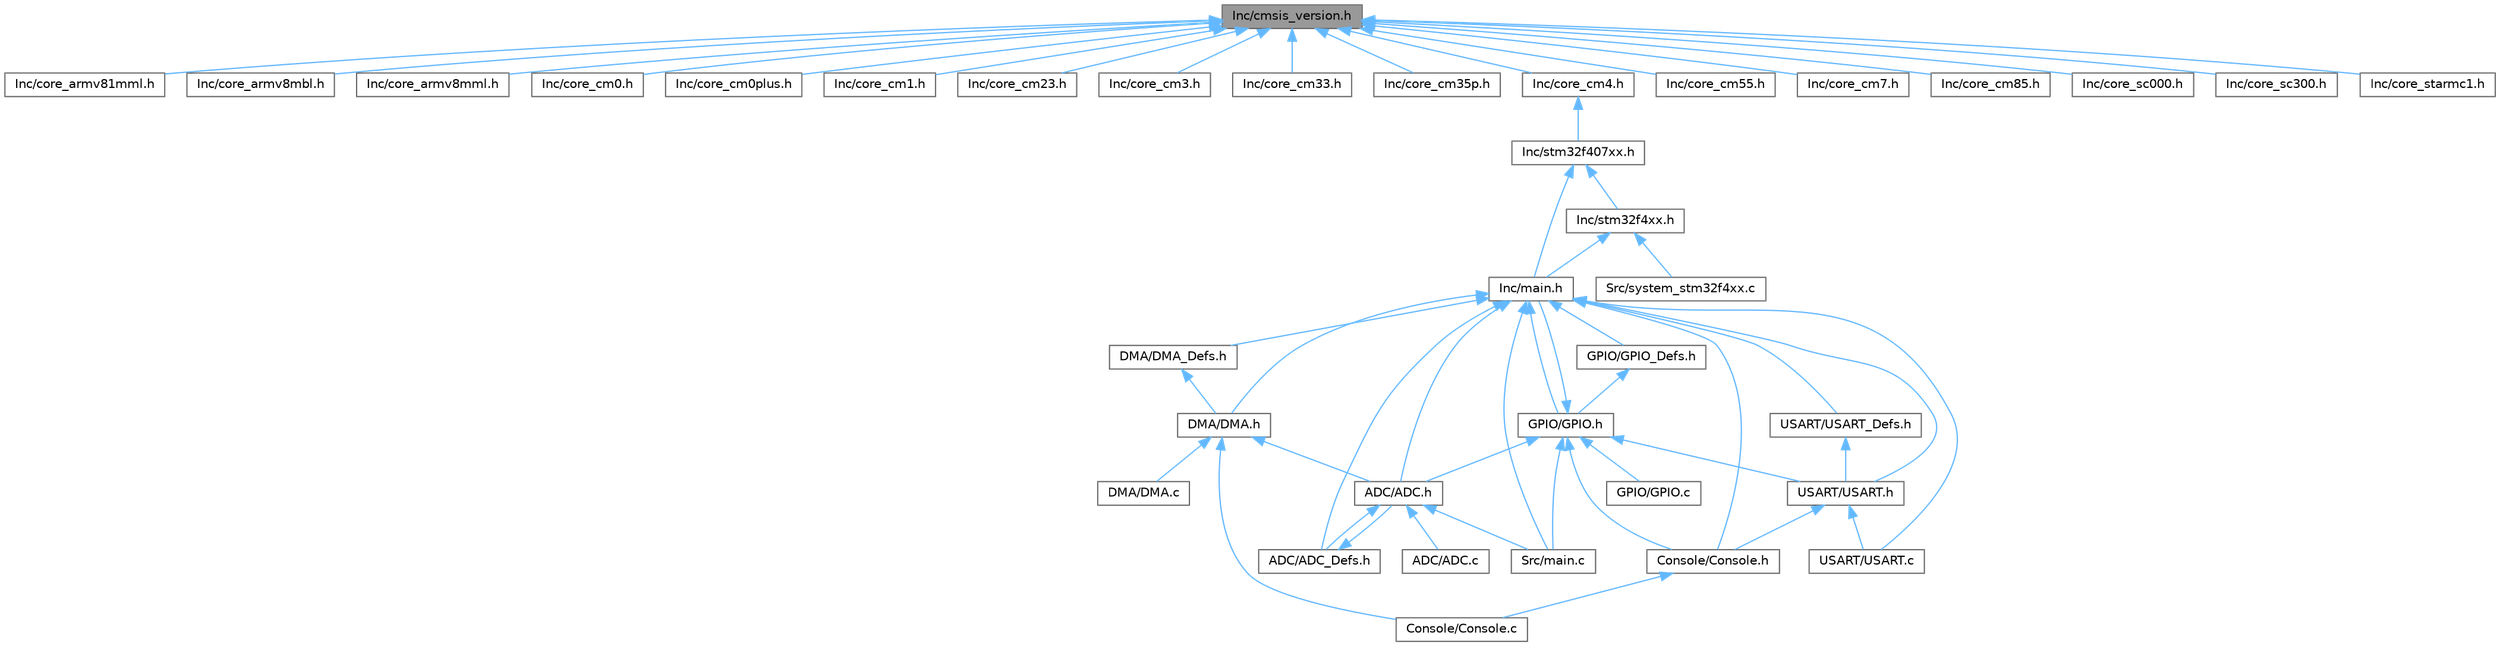 digraph "Inc/cmsis_version.h"
{
 // LATEX_PDF_SIZE
  bgcolor="transparent";
  edge [fontname=Helvetica,fontsize=10,labelfontname=Helvetica,labelfontsize=10];
  node [fontname=Helvetica,fontsize=10,shape=box,height=0.2,width=0.4];
  Node1 [id="Node000001",label="Inc/cmsis_version.h",height=0.2,width=0.4,color="gray40", fillcolor="grey60", style="filled", fontcolor="black",tooltip="CMSIS Core(M) Version definitions."];
  Node1 -> Node2 [id="edge105_Node000001_Node000002",dir="back",color="steelblue1",style="solid",tooltip=" "];
  Node2 [id="Node000002",label="Inc/core_armv81mml.h",height=0.2,width=0.4,color="grey40", fillcolor="white", style="filled",URL="$core__armv81mml_8h.html",tooltip="CMSIS Armv8.1-M Mainline Core Peripheral Access Layer Header File."];
  Node1 -> Node3 [id="edge106_Node000001_Node000003",dir="back",color="steelblue1",style="solid",tooltip=" "];
  Node3 [id="Node000003",label="Inc/core_armv8mbl.h",height=0.2,width=0.4,color="grey40", fillcolor="white", style="filled",URL="$core__armv8mbl_8h.html",tooltip="CMSIS Armv8-M Baseline Core Peripheral Access Layer Header File."];
  Node1 -> Node4 [id="edge107_Node000001_Node000004",dir="back",color="steelblue1",style="solid",tooltip=" "];
  Node4 [id="Node000004",label="Inc/core_armv8mml.h",height=0.2,width=0.4,color="grey40", fillcolor="white", style="filled",URL="$core__armv8mml_8h.html",tooltip="CMSIS Armv8-M Mainline Core Peripheral Access Layer Header File."];
  Node1 -> Node5 [id="edge108_Node000001_Node000005",dir="back",color="steelblue1",style="solid",tooltip=" "];
  Node5 [id="Node000005",label="Inc/core_cm0.h",height=0.2,width=0.4,color="grey40", fillcolor="white", style="filled",URL="$core__cm0_8h.html",tooltip="CMSIS Cortex-M0 Core Peripheral Access Layer Header File."];
  Node1 -> Node6 [id="edge109_Node000001_Node000006",dir="back",color="steelblue1",style="solid",tooltip=" "];
  Node6 [id="Node000006",label="Inc/core_cm0plus.h",height=0.2,width=0.4,color="grey40", fillcolor="white", style="filled",URL="$core__cm0plus_8h.html",tooltip="CMSIS Cortex-M0+ Core Peripheral Access Layer Header File."];
  Node1 -> Node7 [id="edge110_Node000001_Node000007",dir="back",color="steelblue1",style="solid",tooltip=" "];
  Node7 [id="Node000007",label="Inc/core_cm1.h",height=0.2,width=0.4,color="grey40", fillcolor="white", style="filled",URL="$core__cm1_8h.html",tooltip="CMSIS Cortex-M1 Core Peripheral Access Layer Header File."];
  Node1 -> Node8 [id="edge111_Node000001_Node000008",dir="back",color="steelblue1",style="solid",tooltip=" "];
  Node8 [id="Node000008",label="Inc/core_cm23.h",height=0.2,width=0.4,color="grey40", fillcolor="white", style="filled",URL="$core__cm23_8h.html",tooltip="CMSIS Cortex-M23 Core Peripheral Access Layer Header File."];
  Node1 -> Node9 [id="edge112_Node000001_Node000009",dir="back",color="steelblue1",style="solid",tooltip=" "];
  Node9 [id="Node000009",label="Inc/core_cm3.h",height=0.2,width=0.4,color="grey40", fillcolor="white", style="filled",URL="$core__cm3_8h.html",tooltip="CMSIS Cortex-M3 Core Peripheral Access Layer Header File."];
  Node1 -> Node10 [id="edge113_Node000001_Node000010",dir="back",color="steelblue1",style="solid",tooltip=" "];
  Node10 [id="Node000010",label="Inc/core_cm33.h",height=0.2,width=0.4,color="grey40", fillcolor="white", style="filled",URL="$core__cm33_8h.html",tooltip="CMSIS Cortex-M33 Core Peripheral Access Layer Header File."];
  Node1 -> Node11 [id="edge114_Node000001_Node000011",dir="back",color="steelblue1",style="solid",tooltip=" "];
  Node11 [id="Node000011",label="Inc/core_cm35p.h",height=0.2,width=0.4,color="grey40", fillcolor="white", style="filled",URL="$core__cm35p_8h.html",tooltip="CMSIS Cortex-M35P Core Peripheral Access Layer Header File."];
  Node1 -> Node12 [id="edge115_Node000001_Node000012",dir="back",color="steelblue1",style="solid",tooltip=" "];
  Node12 [id="Node000012",label="Inc/core_cm4.h",height=0.2,width=0.4,color="grey40", fillcolor="white", style="filled",URL="$core__cm4_8h.html",tooltip="CMSIS Cortex-M4 Core Peripheral Access Layer Header File."];
  Node12 -> Node13 [id="edge116_Node000012_Node000013",dir="back",color="steelblue1",style="solid",tooltip=" "];
  Node13 [id="Node000013",label="Inc/stm32f407xx.h",height=0.2,width=0.4,color="grey40", fillcolor="white", style="filled",URL="$stm32f407xx_8h.html",tooltip="CMSIS STM32F407xx Device Peripheral Access Layer Header File."];
  Node13 -> Node14 [id="edge117_Node000013_Node000014",dir="back",color="steelblue1",style="solid",tooltip=" "];
  Node14 [id="Node000014",label="Inc/main.h",height=0.2,width=0.4,color="grey40", fillcolor="white", style="filled",URL="$main_8h_source.html",tooltip=" "];
  Node14 -> Node15 [id="edge118_Node000014_Node000015",dir="back",color="steelblue1",style="solid",tooltip=" "];
  Node15 [id="Node000015",label="ADC/ADC.h",height=0.2,width=0.4,color="grey40", fillcolor="white", style="filled",URL="$_a_d_c_8h_source.html",tooltip=" "];
  Node15 -> Node16 [id="edge119_Node000015_Node000016",dir="back",color="steelblue1",style="solid",tooltip=" "];
  Node16 [id="Node000016",label="ADC/ADC.c",height=0.2,width=0.4,color="grey40", fillcolor="white", style="filled",URL="$_a_d_c_8c_source.html",tooltip=" "];
  Node15 -> Node17 [id="edge120_Node000015_Node000017",dir="back",color="steelblue1",style="solid",tooltip=" "];
  Node17 [id="Node000017",label="ADC/ADC_Defs.h",height=0.2,width=0.4,color="grey40", fillcolor="white", style="filled",URL="$_a_d_c___defs_8h.html",tooltip=" "];
  Node17 -> Node15 [id="edge121_Node000017_Node000015",dir="back",color="steelblue1",style="solid",tooltip=" "];
  Node15 -> Node18 [id="edge122_Node000015_Node000018",dir="back",color="steelblue1",style="solid",tooltip=" "];
  Node18 [id="Node000018",label="Src/main.c",height=0.2,width=0.4,color="grey40", fillcolor="white", style="filled",URL="$main_8c.html",tooltip=" "];
  Node14 -> Node17 [id="edge123_Node000014_Node000017",dir="back",color="steelblue1",style="solid",tooltip=" "];
  Node14 -> Node19 [id="edge124_Node000014_Node000019",dir="back",color="steelblue1",style="solid",tooltip=" "];
  Node19 [id="Node000019",label="Console/Console.h",height=0.2,width=0.4,color="grey40", fillcolor="white", style="filled",URL="$_console_8h_source.html",tooltip=" "];
  Node19 -> Node20 [id="edge125_Node000019_Node000020",dir="back",color="steelblue1",style="solid",tooltip=" "];
  Node20 [id="Node000020",label="Console/Console.c",height=0.2,width=0.4,color="grey40", fillcolor="white", style="filled",URL="$_console_8c_source.html",tooltip=" "];
  Node14 -> Node21 [id="edge126_Node000014_Node000021",dir="back",color="steelblue1",style="solid",tooltip=" "];
  Node21 [id="Node000021",label="DMA/DMA.h",height=0.2,width=0.4,color="grey40", fillcolor="white", style="filled",URL="$_d_m_a_8h_source.html",tooltip=" "];
  Node21 -> Node15 [id="edge127_Node000021_Node000015",dir="back",color="steelblue1",style="solid",tooltip=" "];
  Node21 -> Node20 [id="edge128_Node000021_Node000020",dir="back",color="steelblue1",style="solid",tooltip=" "];
  Node21 -> Node22 [id="edge129_Node000021_Node000022",dir="back",color="steelblue1",style="solid",tooltip=" "];
  Node22 [id="Node000022",label="DMA/DMA.c",height=0.2,width=0.4,color="grey40", fillcolor="white", style="filled",URL="$_d_m_a_8c_source.html",tooltip=" "];
  Node14 -> Node23 [id="edge130_Node000014_Node000023",dir="back",color="steelblue1",style="solid",tooltip=" "];
  Node23 [id="Node000023",label="DMA/DMA_Defs.h",height=0.2,width=0.4,color="grey40", fillcolor="white", style="filled",URL="$_d_m_a___defs_8h_source.html",tooltip=" "];
  Node23 -> Node21 [id="edge131_Node000023_Node000021",dir="back",color="steelblue1",style="solid",tooltip=" "];
  Node14 -> Node24 [id="edge132_Node000014_Node000024",dir="back",color="steelblue1",style="solid",tooltip=" "];
  Node24 [id="Node000024",label="GPIO/GPIO.h",height=0.2,width=0.4,color="grey40", fillcolor="white", style="filled",URL="$_g_p_i_o_8h_source.html",tooltip=" "];
  Node24 -> Node15 [id="edge133_Node000024_Node000015",dir="back",color="steelblue1",style="solid",tooltip=" "];
  Node24 -> Node19 [id="edge134_Node000024_Node000019",dir="back",color="steelblue1",style="solid",tooltip=" "];
  Node24 -> Node25 [id="edge135_Node000024_Node000025",dir="back",color="steelblue1",style="solid",tooltip=" "];
  Node25 [id="Node000025",label="GPIO/GPIO.c",height=0.2,width=0.4,color="grey40", fillcolor="white", style="filled",URL="$_g_p_i_o_8c_source.html",tooltip=" "];
  Node24 -> Node14 [id="edge136_Node000024_Node000014",dir="back",color="steelblue1",style="solid",tooltip=" "];
  Node24 -> Node18 [id="edge137_Node000024_Node000018",dir="back",color="steelblue1",style="solid",tooltip=" "];
  Node24 -> Node26 [id="edge138_Node000024_Node000026",dir="back",color="steelblue1",style="solid",tooltip=" "];
  Node26 [id="Node000026",label="USART/USART.h",height=0.2,width=0.4,color="grey40", fillcolor="white", style="filled",URL="$_u_s_a_r_t_8h_source.html",tooltip=" "];
  Node26 -> Node19 [id="edge139_Node000026_Node000019",dir="back",color="steelblue1",style="solid",tooltip=" "];
  Node26 -> Node27 [id="edge140_Node000026_Node000027",dir="back",color="steelblue1",style="solid",tooltip=" "];
  Node27 [id="Node000027",label="USART/USART.c",height=0.2,width=0.4,color="grey40", fillcolor="white", style="filled",URL="$_u_s_a_r_t_8c_source.html",tooltip=" "];
  Node14 -> Node28 [id="edge141_Node000014_Node000028",dir="back",color="steelblue1",style="solid",tooltip=" "];
  Node28 [id="Node000028",label="GPIO/GPIO_Defs.h",height=0.2,width=0.4,color="grey40", fillcolor="white", style="filled",URL="$_g_p_i_o___defs_8h_source.html",tooltip=" "];
  Node28 -> Node24 [id="edge142_Node000028_Node000024",dir="back",color="steelblue1",style="solid",tooltip=" "];
  Node14 -> Node18 [id="edge143_Node000014_Node000018",dir="back",color="steelblue1",style="solid",tooltip=" "];
  Node14 -> Node27 [id="edge144_Node000014_Node000027",dir="back",color="steelblue1",style="solid",tooltip=" "];
  Node14 -> Node26 [id="edge145_Node000014_Node000026",dir="back",color="steelblue1",style="solid",tooltip=" "];
  Node14 -> Node29 [id="edge146_Node000014_Node000029",dir="back",color="steelblue1",style="solid",tooltip=" "];
  Node29 [id="Node000029",label="USART/USART_Defs.h",height=0.2,width=0.4,color="grey40", fillcolor="white", style="filled",URL="$_u_s_a_r_t___defs_8h_source.html",tooltip=" "];
  Node29 -> Node26 [id="edge147_Node000029_Node000026",dir="back",color="steelblue1",style="solid",tooltip=" "];
  Node13 -> Node30 [id="edge148_Node000013_Node000030",dir="back",color="steelblue1",style="solid",tooltip=" "];
  Node30 [id="Node000030",label="Inc/stm32f4xx.h",height=0.2,width=0.4,color="grey40", fillcolor="white", style="filled",URL="$stm32f4xx_8h.html",tooltip="CMSIS STM32F4xx Device Peripheral Access Layer Header File."];
  Node30 -> Node14 [id="edge149_Node000030_Node000014",dir="back",color="steelblue1",style="solid",tooltip=" "];
  Node30 -> Node31 [id="edge150_Node000030_Node000031",dir="back",color="steelblue1",style="solid",tooltip=" "];
  Node31 [id="Node000031",label="Src/system_stm32f4xx.c",height=0.2,width=0.4,color="grey40", fillcolor="white", style="filled",URL="$system__stm32f4xx_8c.html",tooltip="CMSIS Cortex-M4 Device Peripheral Access Layer System Source File."];
  Node1 -> Node32 [id="edge151_Node000001_Node000032",dir="back",color="steelblue1",style="solid",tooltip=" "];
  Node32 [id="Node000032",label="Inc/core_cm55.h",height=0.2,width=0.4,color="grey40", fillcolor="white", style="filled",URL="$core__cm55_8h.html",tooltip="CMSIS Cortex-M55 Core Peripheral Access Layer Header File."];
  Node1 -> Node33 [id="edge152_Node000001_Node000033",dir="back",color="steelblue1",style="solid",tooltip=" "];
  Node33 [id="Node000033",label="Inc/core_cm7.h",height=0.2,width=0.4,color="grey40", fillcolor="white", style="filled",URL="$core__cm7_8h.html",tooltip="CMSIS Cortex-M7 Core Peripheral Access Layer Header File."];
  Node1 -> Node34 [id="edge153_Node000001_Node000034",dir="back",color="steelblue1",style="solid",tooltip=" "];
  Node34 [id="Node000034",label="Inc/core_cm85.h",height=0.2,width=0.4,color="grey40", fillcolor="white", style="filled",URL="$core__cm85_8h.html",tooltip="CMSIS Cortex-M85 Core Peripheral Access Layer Header File."];
  Node1 -> Node35 [id="edge154_Node000001_Node000035",dir="back",color="steelblue1",style="solid",tooltip=" "];
  Node35 [id="Node000035",label="Inc/core_sc000.h",height=0.2,width=0.4,color="grey40", fillcolor="white", style="filled",URL="$core__sc000_8h.html",tooltip="CMSIS SC000 Core Peripheral Access Layer Header File."];
  Node1 -> Node36 [id="edge155_Node000001_Node000036",dir="back",color="steelblue1",style="solid",tooltip=" "];
  Node36 [id="Node000036",label="Inc/core_sc300.h",height=0.2,width=0.4,color="grey40", fillcolor="white", style="filled",URL="$core__sc300_8h.html",tooltip="CMSIS SC300 Core Peripheral Access Layer Header File."];
  Node1 -> Node37 [id="edge156_Node000001_Node000037",dir="back",color="steelblue1",style="solid",tooltip=" "];
  Node37 [id="Node000037",label="Inc/core_starmc1.h",height=0.2,width=0.4,color="grey40", fillcolor="white", style="filled",URL="$core__starmc1_8h.html",tooltip="CMSIS ArmChina STAR-MC1 Core Peripheral Access Layer Header File."];
}
